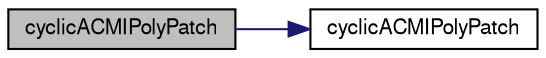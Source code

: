 digraph "cyclicACMIPolyPatch"
{
  bgcolor="transparent";
  edge [fontname="FreeSans",fontsize="10",labelfontname="FreeSans",labelfontsize="10"];
  node [fontname="FreeSans",fontsize="10",shape=record];
  rankdir="LR";
  Node59 [label="cyclicACMIPolyPatch",height=0.2,width=0.4,color="black", fillcolor="grey75", style="filled", fontcolor="black"];
  Node59 -> Node60 [color="midnightblue",fontsize="10",style="solid",fontname="FreeSans"];
  Node60 [label="cyclicACMIPolyPatch",height=0.2,width=0.4,color="black",URL="$a24926.html#afcaa6600f91c8c879c9153c696292c2a",tooltip="Construct from (base couped patch) components. "];
}
